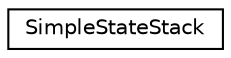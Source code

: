 digraph "Graphical Class Hierarchy"
{
  edge [fontname="Helvetica",fontsize="10",labelfontname="Helvetica",labelfontsize="10"];
  node [fontname="Helvetica",fontsize="10",shape=record];
  rankdir="LR";
  Node1 [label="SimpleStateStack",height=0.2,width=0.4,color="black", fillcolor="white", style="filled",URL="$class_simple_state_stack.html"];
}
